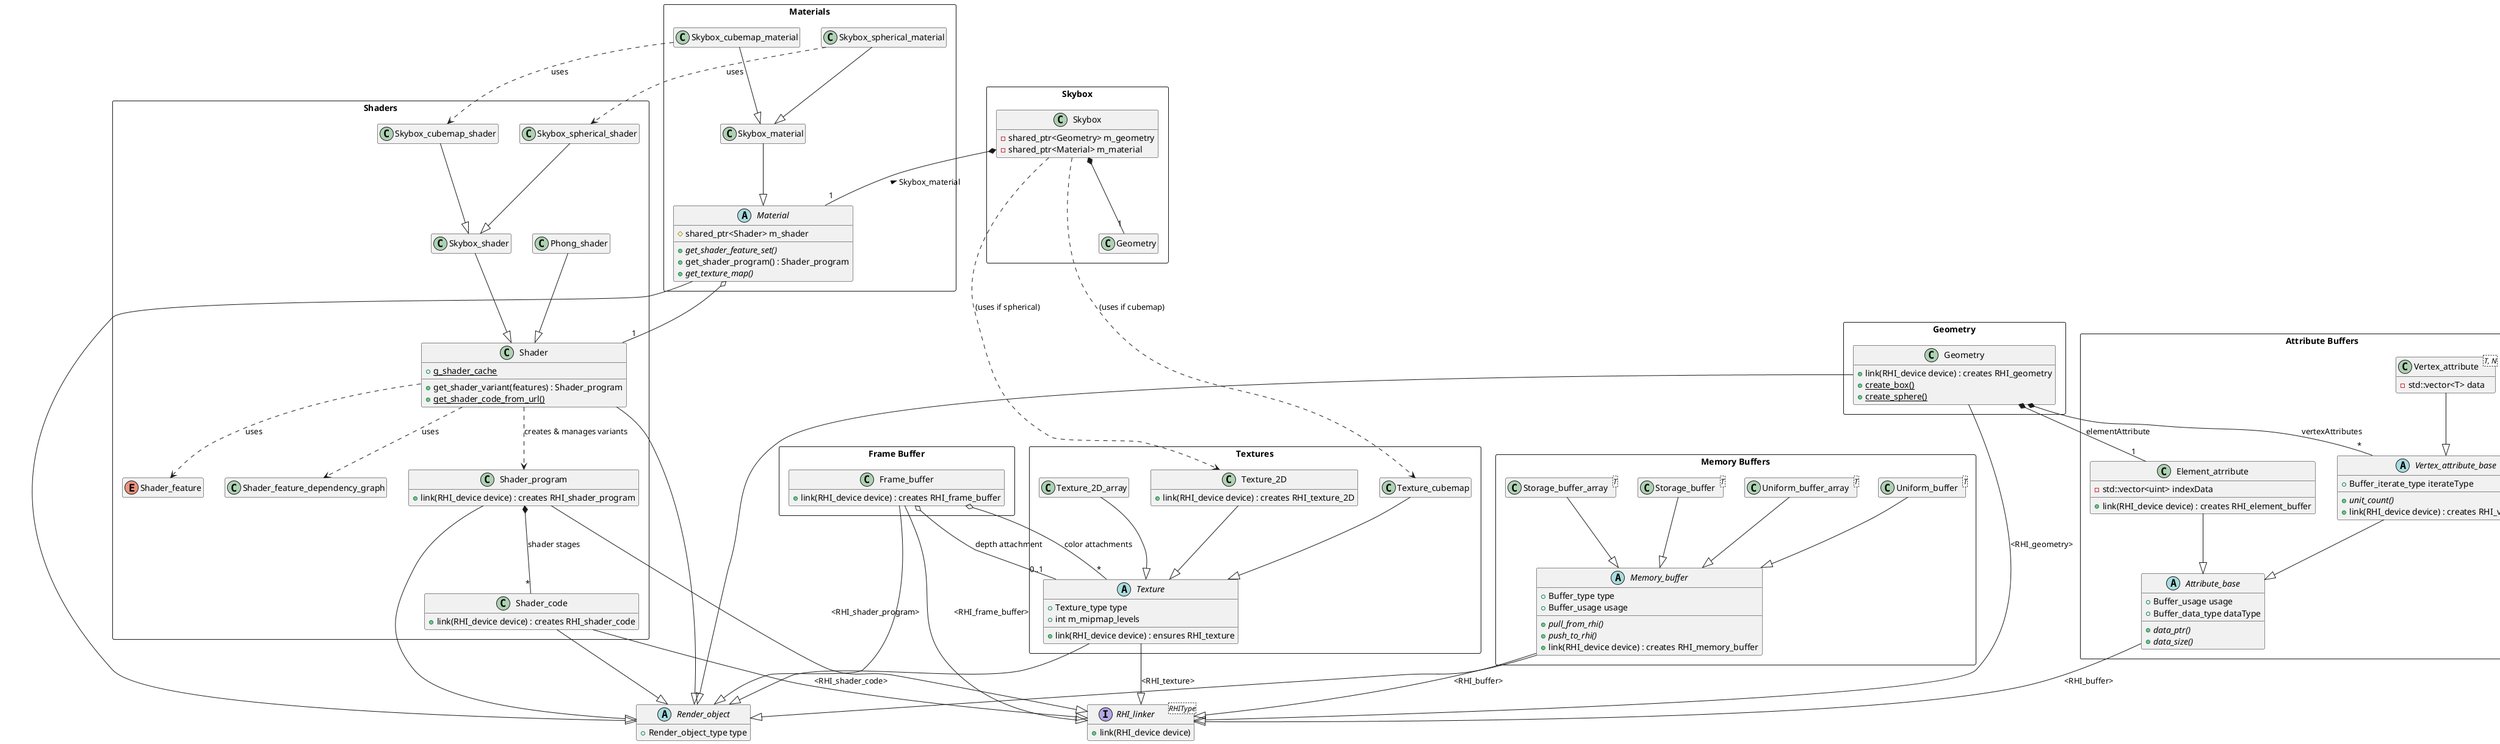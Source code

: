 @startuml


abstract class Render_object {
  + Render_object_type type
}

interface "RHI_linker<RHIType>" as RHI_linker {
  + link(RHI_device device)
}

package "Attribute Buffers" <<Rectangle>> {
  abstract class Attribute_base {
    + Buffer_usage usage
    + Buffer_data_type dataType
    + {abstract} data_ptr()
    + {abstract} data_size()
  }
  Attribute_base --|> RHI_linker : <RHI_buffer>

  abstract class Vertex_attribute_base {
    + Buffer_iterate_type iterateType
    + {abstract} unit_count()
    + link(RHI_device device) : creates RHI_vertex_buffer
  }
  Vertex_attribute_base --|> Attribute_base

  class "Vertex_attribute<T, N>" as Vertex_attribute_T {
    - std::vector<T> data
  }
  Vertex_attribute_T --|> Vertex_attribute_base

  class Element_atrribute {
    - std::vector<uint> indexData
    + link(RHI_device device) : creates RHI_element_buffer
  }
  Element_atrribute --|> Attribute_base
}

package "Memory Buffers" <<Rectangle>> {
  abstract class Memory_buffer {
    + Buffer_type type
    + Buffer_usage usage
    + {abstract} pull_from_rhi()
    + {abstract} push_to_rhi()
    + link(RHI_device device) : creates RHI_memory_buffer
  }
  Memory_buffer --|> Render_object
  Memory_buffer --|> RHI_linker : <RHI_buffer>

  class "Uniform_buffer<T>" as Uniform_buffer_T {}
  Uniform_buffer_T --|> Memory_buffer
  class "Uniform_buffer_array<T>" as Uniform_buffer_array_T {}
  Uniform_buffer_array_T --|> Memory_buffer
  class "Storage_buffer<T>" as Storage_buffer_T {}
  Storage_buffer_T --|> Memory_buffer
  class "Storage_buffer_array<T>" as Storage_buffer_array_T {}
  Storage_buffer_array_T --|> Memory_buffer
}

package "Geometry" <<Rectangle>> {
  class Geometry {
    + link(RHI_device device) : creates RHI_geometry
    + {static} create_box()
    + {static} create_sphere()
  }
  Geometry --|> Render_object
  Geometry --|> RHI_linker : <RHI_geometry>
  Geometry *-- "*" Vertex_attribute_base : vertexAttributes
  Geometry *-- "1" Element_atrribute : elementAttribute
}

package "Shaders" <<Rectangle>> {
  enum Shader_feature {}
  class Shader_feature_dependency_graph {}

  class Shader_code {
    + link(RHI_device device) : creates RHI_shader_code
  }
  Shader_code --|> Render_object
  Shader_code --|> RHI_linker : <RHI_shader_code>

  class Shader_program {
    + link(RHI_device device) : creates RHI_shader_program
  }
  Shader_program --|> Render_object
  Shader_program --|> RHI_linker : <RHI_shader_program>
  Shader_program *-- "*" Shader_code : "shader stages"

  class Shader {
    + {static} g_shader_cache
    + get_shader_variant(features) : Shader_program
    + {static} get_shader_code_from_url()
  }
  Shader --|> Render_object
  Shader ..> Shader_feature : uses
  Shader ..> Shader_feature_dependency_graph : uses
  Shader ..> Shader_program : creates & manages variants

  class Phong_shader {}
  Phong_shader --|> Shader
  class Skybox_shader {} 
  Skybox_shader --|> Shader
  class Skybox_cubemap_shader {}
  Skybox_cubemap_shader --|> Skybox_shader
  class Skybox_spherical_shader {}
  Skybox_spherical_shader --|> Skybox_shader
}

package "Materials" <<Rectangle>> {
  abstract class Material {
    # shared_ptr<Shader> m_shader
    + {abstract} get_shader_feature_set()
    + get_shader_program() : Shader_program
    + {abstract} get_texture_map()
  }
  Material --|> Render_object
  Material o-- "1" Shader

  class Skybox_material {}
  Skybox_material --|> Material
  class Skybox_spherical_material {}
  Skybox_spherical_material --|> Skybox_material
  Skybox_spherical_material ..> Skybox_spherical_shader : uses
  class Skybox_cubemap_material {}
  Skybox_cubemap_material --|> Skybox_material
  Skybox_cubemap_material ..> Skybox_cubemap_shader : uses
}

package "Textures" <<Rectangle>> {
  abstract class Texture {
    + Texture_type type
    + int m_mipmap_levels
    + link(RHI_device device) : ensures RHI_texture
  }
  Texture --|> Render_object
  Texture --|> RHI_linker : <RHI_texture>

  class Texture_2D {
    + link(RHI_device device) : creates RHI_texture_2D
  }
  Texture_2D --|> Texture
  class Texture_2D_array {}
  Texture_2D_array --|> Texture
  class Texture_cubemap {}
  Texture_cubemap --|> Texture
}

package "Frame Buffer" <<Rectangle>> {
  class Frame_buffer {
    + link(RHI_device device) : creates RHI_frame_buffer
  }
  Frame_buffer --|> Render_object
  Frame_buffer --|> RHI_linker : <RHI_frame_buffer>
  Frame_buffer o-- "*" Texture : "color attachments"
  Frame_buffer o-- "0..1" Texture : "depth attachment"
}

package "Skybox" <<Rectangle>> {
  class Skybox {
    - shared_ptr<Geometry> m_geometry
    - shared_ptr<Material> m_material
  }
  Skybox *-- "1" Geometry
  Skybox *-- "1" Material : < Skybox_material
  Skybox ..> Texture_2D : (uses if spherical)
  Skybox ..> Texture_cubemap : (uses if cubemap)
}

hide empty members
@enduml
